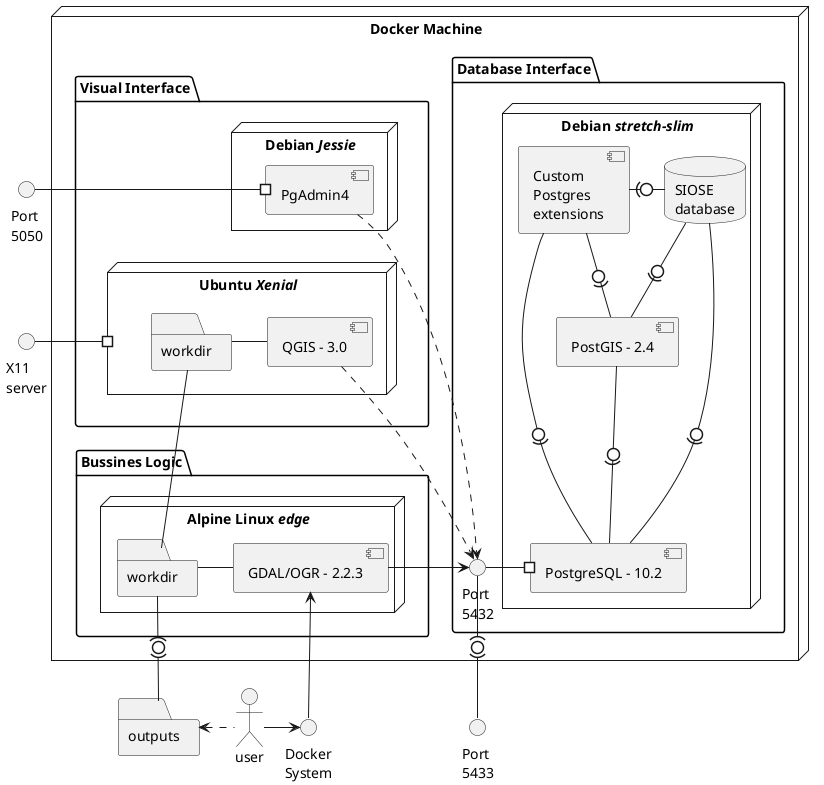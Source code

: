 @startuml

/'title Deployment Diagram'/ 

/'COMPONENTS'/ 
node "Docker Machine" {

    package "Database Interface" as db_pkg{
        node "Debian //stretch-slim//" {
            database "SIOSE\ndatabase" AS db {
            }
            [Custom\nPostgres\nextensions] as pgxt
            [PostgreSQL - 10.2] as pg
            [PostGIS - 2.4] as pgis

        }
        interface "Port\n5432" as 5432
    }

    package "Bussines Logic"{
    node "Alpine Linux //edge//" as alpine {
        [GDAL/OGR - 2.2.3] as gdal
        folder workdir as wd
    }
    }

    package "Visual Interface"{
        node "Debian //Jessie//" as jessie {
            [PgAdmin4] as pgadmin
        } 
        node "Ubuntu //Xenial//" as ubuntu {
            [QGIS - 3.0] as qgis
            folder workdir as wd2
        } 
    }
}

interface "Port\n5433" as 5433
interface "Port\n5050" as 5050
interface "X11\nserver" as x11
interface "Docker\nSystem" as docker
folder outputs as out
actor user

/'LINKS'/ 
/'Inside nodes'/
wd - gdal
qgis - wd2
pg -up(0- db
pg -up(0- pgis
pgis -left(0- db
pgis -up(0- pgxt
pgxt -left(0- db
pg -up(0- pgxt

/'Inside docker-machine'/
gdal -left-> 5432
pg #-() 5432
pgadmin .down.> 5432
qgis .down.> 5432
5432 -(0)- 5433

/'Outside docker-machine'/
user -> docker
user .left.> out
docker -up-> gdal
wd - wd2
wd -(0)- out
pgadmin #-left-() 5050
ubuntu #-left-() x11

/'Adjust positions'/
pgadmin -[hidden]- qgis
qgis -[hidden]- gdal

@enduml
